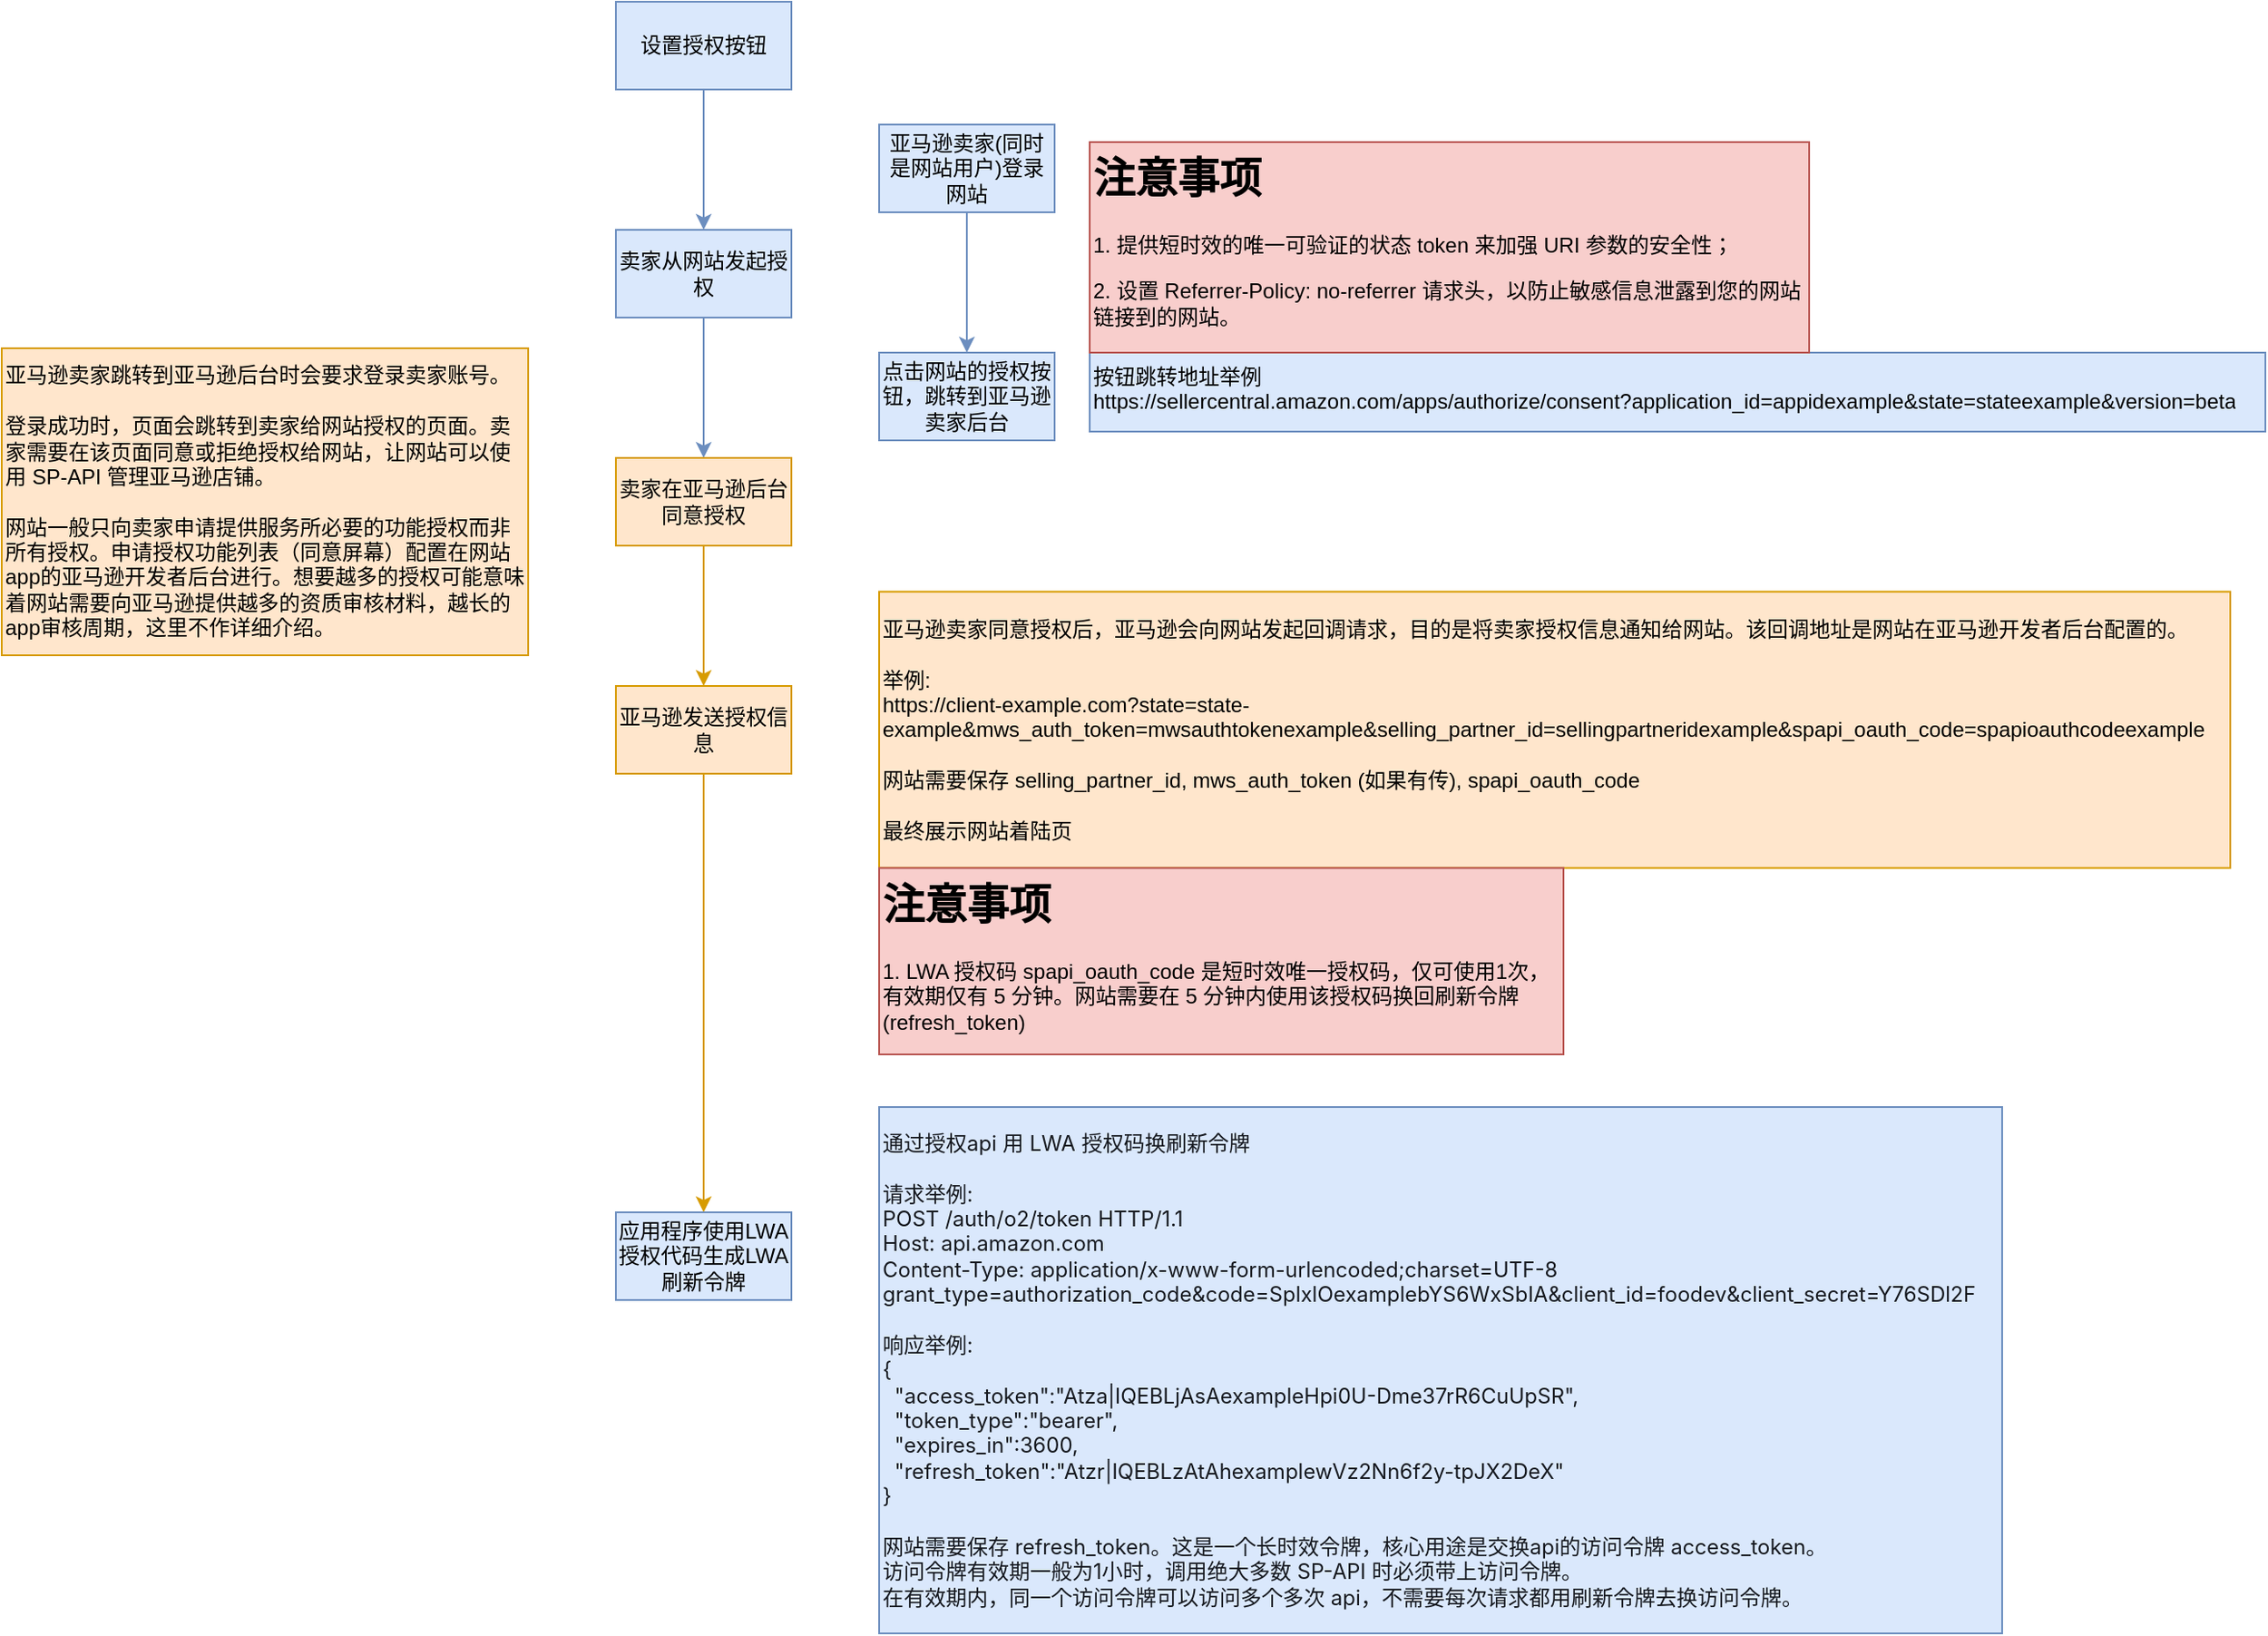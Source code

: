 <mxfile version="24.7.7">
  <diagram name="第 1 页" id="EUCrMSwbg8C987eHivcL">
    <mxGraphModel dx="658" dy="434" grid="1" gridSize="10" guides="1" tooltips="1" connect="1" arrows="1" fold="1" page="1" pageScale="1" pageWidth="850" pageHeight="1100" math="0" shadow="0">
      <root>
        <mxCell id="0" />
        <mxCell id="1" parent="0" />
        <mxCell id="Y9t4oav_r9_LVxDpHB5L-4" value="" style="edgeStyle=orthogonalEdgeStyle;rounded=0;orthogonalLoop=1;jettySize=auto;html=1;fillColor=#dae8fc;strokeColor=#6c8ebf;" parent="1" source="Y9t4oav_r9_LVxDpHB5L-2" target="Y9t4oav_r9_LVxDpHB5L-3" edge="1">
          <mxGeometry relative="1" as="geometry" />
        </mxCell>
        <mxCell id="Y9t4oav_r9_LVxDpHB5L-2" value="设置授权按钮" style="html=1;dashed=0;whiteSpace=wrap;fillColor=#dae8fc;strokeColor=#6c8ebf;" parent="1" vertex="1">
          <mxGeometry x="430" y="70" width="100" height="50" as="geometry" />
        </mxCell>
        <mxCell id="Y9t4oav_r9_LVxDpHB5L-6" value="" style="edgeStyle=orthogonalEdgeStyle;rounded=0;orthogonalLoop=1;jettySize=auto;html=1;fillColor=#dae8fc;strokeColor=#6c8ebf;" parent="1" source="Y9t4oav_r9_LVxDpHB5L-3" target="Y9t4oav_r9_LVxDpHB5L-5" edge="1">
          <mxGeometry relative="1" as="geometry" />
        </mxCell>
        <mxCell id="Y9t4oav_r9_LVxDpHB5L-3" value="卖家从网站发起授权" style="html=1;dashed=0;whiteSpace=wrap;fillColor=#dae8fc;strokeColor=#6c8ebf;" parent="1" vertex="1">
          <mxGeometry x="430" y="200" width="100" height="50" as="geometry" />
        </mxCell>
        <mxCell id="Y9t4oav_r9_LVxDpHB5L-8" value="" style="edgeStyle=orthogonalEdgeStyle;rounded=0;orthogonalLoop=1;jettySize=auto;html=1;fillColor=#ffe6cc;strokeColor=#d79b00;" parent="1" source="Y9t4oav_r9_LVxDpHB5L-5" target="Y9t4oav_r9_LVxDpHB5L-7" edge="1">
          <mxGeometry relative="1" as="geometry" />
        </mxCell>
        <mxCell id="Y9t4oav_r9_LVxDpHB5L-5" value="卖家在亚马逊后台同意授权" style="html=1;dashed=0;whiteSpace=wrap;fillColor=#ffe6cc;strokeColor=#d79b00;" parent="1" vertex="1">
          <mxGeometry x="430" y="330" width="100" height="50" as="geometry" />
        </mxCell>
        <mxCell id="QlagxdASLO2grWa5YxOl-10" value="" style="edgeStyle=orthogonalEdgeStyle;rounded=0;orthogonalLoop=1;jettySize=auto;html=1;fillColor=#ffe6cc;strokeColor=#d79b00;" edge="1" parent="1" source="Y9t4oav_r9_LVxDpHB5L-7" target="QlagxdASLO2grWa5YxOl-9">
          <mxGeometry relative="1" as="geometry" />
        </mxCell>
        <mxCell id="Y9t4oav_r9_LVxDpHB5L-7" value="亚马逊发送授权信息" style="html=1;dashed=0;whiteSpace=wrap;fillColor=#ffe6cc;strokeColor=#d79b00;" parent="1" vertex="1">
          <mxGeometry x="430" y="460" width="100" height="50" as="geometry" />
        </mxCell>
        <mxCell id="QlagxdASLO2grWa5YxOl-3" value="" style="edgeStyle=orthogonalEdgeStyle;rounded=0;orthogonalLoop=1;jettySize=auto;html=1;fillColor=#dae8fc;strokeColor=#6c8ebf;" edge="1" parent="1" source="QlagxdASLO2grWa5YxOl-1" target="QlagxdASLO2grWa5YxOl-2">
          <mxGeometry relative="1" as="geometry" />
        </mxCell>
        <mxCell id="QlagxdASLO2grWa5YxOl-1" value="亚马逊卖家(同时是网站用户)登录网站" style="html=1;dashed=0;whiteSpace=wrap;fillColor=#dae8fc;strokeColor=#6c8ebf;" vertex="1" parent="1">
          <mxGeometry x="580" y="140" width="100" height="50" as="geometry" />
        </mxCell>
        <mxCell id="QlagxdASLO2grWa5YxOl-2" value="点击网站的授权按钮，跳转到亚马逊卖家后台" style="html=1;dashed=0;whiteSpace=wrap;fillColor=#dae8fc;strokeColor=#6c8ebf;" vertex="1" parent="1">
          <mxGeometry x="580" y="270" width="100" height="50" as="geometry" />
        </mxCell>
        <mxCell id="QlagxdASLO2grWa5YxOl-6" value="按钮跳转地址举例&#xa;https://sellercentral.amazon.com/apps/authorize/consent?application_id=appidexample&amp;state=stateexample&amp;version=beta&#xa;" style="text;whiteSpace=wrap;overflow=hidden;rounded=0;fillColor=#dae8fc;strokeColor=#6c8ebf;" vertex="1" parent="1">
          <mxGeometry x="700" y="270" width="670" height="45" as="geometry" />
        </mxCell>
        <mxCell id="QlagxdASLO2grWa5YxOl-4" value="&lt;h1 style=&quot;margin-top: 0px;&quot;&gt;注意事项&lt;/h1&gt;&lt;p&gt;1. 提供短时效的唯一可验证的状态 token 来加强 URI 参数的安全性；&lt;/p&gt;&lt;p&gt;2. 设置&amp;nbsp;Referrer-Policy: no-referrer 请求头，以防止敏感信息泄露到您的网站链接到的网站。&lt;/p&gt;" style="text;html=1;whiteSpace=wrap;overflow=hidden;rounded=0;fillColor=#f8cecc;strokeColor=#b85450;" vertex="1" parent="1">
          <mxGeometry x="700" y="150" width="410" height="120" as="geometry" />
        </mxCell>
        <mxCell id="QlagxdASLO2grWa5YxOl-9" value="应用程序使用LWA授权代码生成LWA刷新令牌" style="html=1;dashed=0;whiteSpace=wrap;fillColor=#dae8fc;strokeColor=#6c8ebf;" vertex="1" parent="1">
          <mxGeometry x="430" y="760" width="100" height="50" as="geometry" />
        </mxCell>
        <mxCell id="QlagxdASLO2grWa5YxOl-12" value="亚马逊卖家跳转到亚马逊后台时会要求登录卖家账号。&lt;div&gt;&lt;br&gt;&lt;div&gt;登录成功时，页面会跳转到卖家给网站授权的页面。卖家需要在该页面同意或拒绝授权给网站，让网站可以使用 SP-API 管理亚马逊店铺。&lt;/div&gt;&lt;/div&gt;&lt;div&gt;&lt;br&gt;&lt;/div&gt;&lt;div&gt;网站一般只向卖家申请提供服务所必要的功能授权而非所有授权。申请授权功能列表（同意屏幕）配置在网站app的亚马逊开发者后台进行。想要越多的授权可能意味着网站需要向亚马逊提供越多的资质审核材料，越长的app审核周期，这里不作详细介绍。&lt;/div&gt;" style="text;html=1;align=left;verticalAlign=middle;whiteSpace=wrap;rounded=0;fillColor=#ffe6cc;strokeColor=#d79b00;" vertex="1" parent="1">
          <mxGeometry x="80" y="267.5" width="300" height="175" as="geometry" />
        </mxCell>
        <mxCell id="QlagxdASLO2grWa5YxOl-13" value="亚马逊卖家同意授权后，亚马逊会向网站发起回调请求，目的是将卖家授权信息通知给网站。该回调地址是网站在亚马逊开发者后台配置的。&lt;div&gt;&lt;br&gt;&lt;/div&gt;&lt;div&gt;举例:&lt;/div&gt;&lt;div&gt;https://client-example.com?state=state-example&amp;amp;mws_auth_token=mwsauthtokenexample&amp;amp;selling_partner_id=sellingpartneridexample&amp;amp;spapi_oauth_code=spapioauthcodeexample&lt;br&gt;&lt;/div&gt;&lt;div&gt;&lt;br&gt;&lt;/div&gt;&lt;div&gt;网站需要保存 selling_partner_id, mws_auth_token (如果有传), spapi_oauth_code&lt;/div&gt;&lt;div&gt;&lt;br&gt;&lt;/div&gt;&lt;div&gt;最终展示网站着陆页&lt;/div&gt;" style="text;html=1;align=left;verticalAlign=middle;whiteSpace=wrap;rounded=0;fillColor=#ffe6cc;strokeColor=#d79b00;" vertex="1" parent="1">
          <mxGeometry x="580" y="406.25" width="770" height="157.5" as="geometry" />
        </mxCell>
        <mxCell id="QlagxdASLO2grWa5YxOl-14" value="&lt;h1 style=&quot;margin-top: 0px;&quot;&gt;注意事项&lt;/h1&gt;&lt;p&gt;1. LWA 授权码 spapi_oauth_code 是短时效唯一授权码，仅可使用1次，有效期仅有 5 分钟。网站需要在 5 分钟内使用该授权码换回刷新令牌(refresh_token)&lt;/p&gt;" style="text;html=1;whiteSpace=wrap;overflow=hidden;rounded=0;fillColor=#f8cecc;strokeColor=#b85450;" vertex="1" parent="1">
          <mxGeometry x="580" y="563.75" width="390" height="106.25" as="geometry" />
        </mxCell>
        <mxCell id="QlagxdASLO2grWa5YxOl-15" value="&lt;div&gt;&lt;span style=&quot;white-space: pre; color: rgb(22, 25, 31); font-family: Ember, -apple-system, system-ui, &amp;quot;Segoe UI&amp;quot;, Roboto, Oxygen, Ubuntu, Cantarell, &amp;quot;Fira Sans&amp;quot;, &amp;quot;Droid Sans&amp;quot;, &amp;quot;Helvetica Neue&amp;quot;, sans-serif; background-color: initial;&quot;&gt;通过授权api 用 LWA 授权码换刷新令牌&lt;/span&gt;&lt;br&gt;&lt;/div&gt;&lt;div&gt;&lt;span style=&quot;white-space: pre; color: rgb(22, 25, 31); font-family: Ember, -apple-system, system-ui, &amp;quot;Segoe UI&amp;quot;, Roboto, Oxygen, Ubuntu, Cantarell, &amp;quot;Fira Sans&amp;quot;, &amp;quot;Droid Sans&amp;quot;, &amp;quot;Helvetica Neue&amp;quot;, sans-serif; background-color: initial;&quot;&gt;&lt;br&gt;&lt;/span&gt;&lt;/div&gt;&lt;div&gt;&lt;font face=&quot;Ember, -apple-system, system-ui, Segoe UI, Roboto, Oxygen, Ubuntu, Cantarell, Fira Sans, Droid Sans, Helvetica Neue, sans-serif&quot; color=&quot;#16191f&quot;&gt;&lt;span style=&quot;white-space: pre;&quot;&gt;请求举例:&lt;/span&gt;&lt;/font&gt;&lt;/div&gt;&lt;font style=&quot;font-size: 12px;&quot; face=&quot;Ember, -apple-system, system-ui, Segoe UI, Roboto, Oxygen, Ubuntu, Cantarell, Fira Sans, Droid Sans, Helvetica Neue, sans-serif&quot; color=&quot;#16191f&quot;&gt;&lt;span style=&quot;white-space: pre;&quot;&gt;POST /auth/o2/token HTTP/1.1&lt;br&gt;Host: api.amazon.com&lt;br&gt;Content-Type: application/x-www-form-urlencoded;charset=UTF-8&lt;br&gt;grant_type=authorization_code&amp;amp;code=SplxlOexamplebYS6WxSbIA&amp;amp;client_id=foodev&amp;amp;client_secret=Y76SDl2F&lt;/span&gt;&lt;/font&gt;&lt;div&gt;&lt;font style=&quot;font-size: 12px;&quot; face=&quot;Ember, -apple-system, system-ui, Segoe UI, Roboto, Oxygen, Ubuntu, Cantarell, Fira Sans, Droid Sans, Helvetica Neue, sans-serif&quot; color=&quot;#16191f&quot;&gt;&lt;span style=&quot;white-space: pre;&quot;&gt;&lt;br&gt;&lt;/span&gt;&lt;/font&gt;&lt;/div&gt;&lt;div&gt;&lt;font style=&quot;font-size: 12px;&quot; face=&quot;Ember, -apple-system, system-ui, Segoe UI, Roboto, Oxygen, Ubuntu, Cantarell, Fira Sans, Droid Sans, Helvetica Neue, sans-serif&quot; color=&quot;#16191f&quot;&gt;&lt;span style=&quot;white-space: pre;&quot;&gt;响应举例:&lt;/span&gt;&lt;/font&gt;&lt;/div&gt;&lt;div&gt;&lt;font face=&quot;Ember, -apple-system, system-ui, Segoe UI, Roboto, Oxygen, Ubuntu, Cantarell, Fira Sans, Droid Sans, Helvetica Neue, sans-serif&quot; color=&quot;#16191f&quot;&gt;&lt;span style=&quot;white-space: pre;&quot;&gt;&lt;div style=&quot;&quot;&gt;{&lt;/div&gt;&lt;div style=&quot;&quot;&gt;&amp;nbsp; &quot;access_token&quot;:&quot;Atza|IQEBLjAsAexampleHpi0U-Dme37rR6CuUpSR&quot;,&lt;/div&gt;&lt;div style=&quot;&quot;&gt;&amp;nbsp; &quot;token_type&quot;:&quot;bearer&quot;,&lt;/div&gt;&lt;div style=&quot;&quot;&gt;&amp;nbsp; &quot;expires_in&quot;:3600,&lt;/div&gt;&lt;div style=&quot;&quot;&gt;&amp;nbsp; &quot;refresh_token&quot;:&quot;Atzr|IQEBLzAtAhexamplewVz2Nn6f2y-tpJX2DeX&quot;&lt;/div&gt;&lt;div style=&quot;&quot;&gt;}&lt;/div&gt;&lt;div style=&quot;&quot;&gt;&lt;br&gt;&lt;/div&gt;&lt;div style=&quot;&quot;&gt;网站需要保存 refresh_token。这是一个长时效令牌，核心用途是交换api的访问令牌 access_token。&lt;/div&gt;&lt;div style=&quot;&quot;&gt;访问令牌有效期一般为1小时，调用绝大多数 SP-API 时必须带上访问令牌。&lt;/div&gt;&lt;div style=&quot;&quot;&gt;在有效期内，同一个访问令牌可以访问多个多次 api，不需要每次请求都用刷新令牌去换访问令牌。&lt;/div&gt;&lt;/span&gt;&lt;/font&gt;&lt;/div&gt;" style="text;html=1;align=left;verticalAlign=middle;whiteSpace=wrap;rounded=0;fillColor=#dae8fc;strokeColor=#6c8ebf;" vertex="1" parent="1">
          <mxGeometry x="580" y="700" width="640" height="300" as="geometry" />
        </mxCell>
      </root>
    </mxGraphModel>
  </diagram>
</mxfile>
